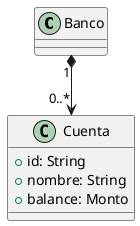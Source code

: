 @startuml
class Banco
class Cuenta {
    + id: String
    + nombre: String
    + balance: Monto
}
Banco "1" *--> "0..*" Cuenta
@enduml